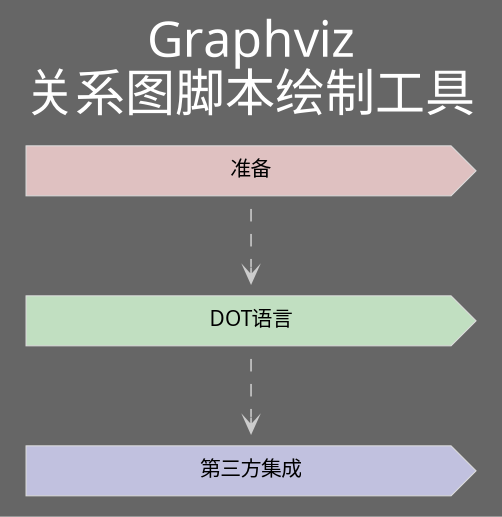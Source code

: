 digraph graphviz{
    // 定义图属性
    graph [bgcolor = "#666666",
    fontname="Futura", fontcolor = white, fontsize = 24,
    labelloc = t, // 标签垂直顶部
    labeljust = c // 标签水平居中
    ]
    // 定义共用节点属性
    node [shape="cds", color="#dddddd", penwidth="0.5",style="filled",
    fixedsize=true, width=3, height=0.5, fontname="Futura", fontsize=10]
    // 定义公用边属性
    edge [color="#cccccc", style="dashed", arrowhead=vee, arrowsize=0.75, penwidth="0.75"]

    label = "Graphviz\n关系图脚本绘制工具"

    prepare [fillcolor="#dfc1c1", label="准备"]
    dot [fillcolor="#c1dfc1", label="DOT语言"]
    tpi [fillcolor="#c1c1df", label="第三方集成"]

    // 步骤
    prepare -> dot
    dot -> tpi
}
